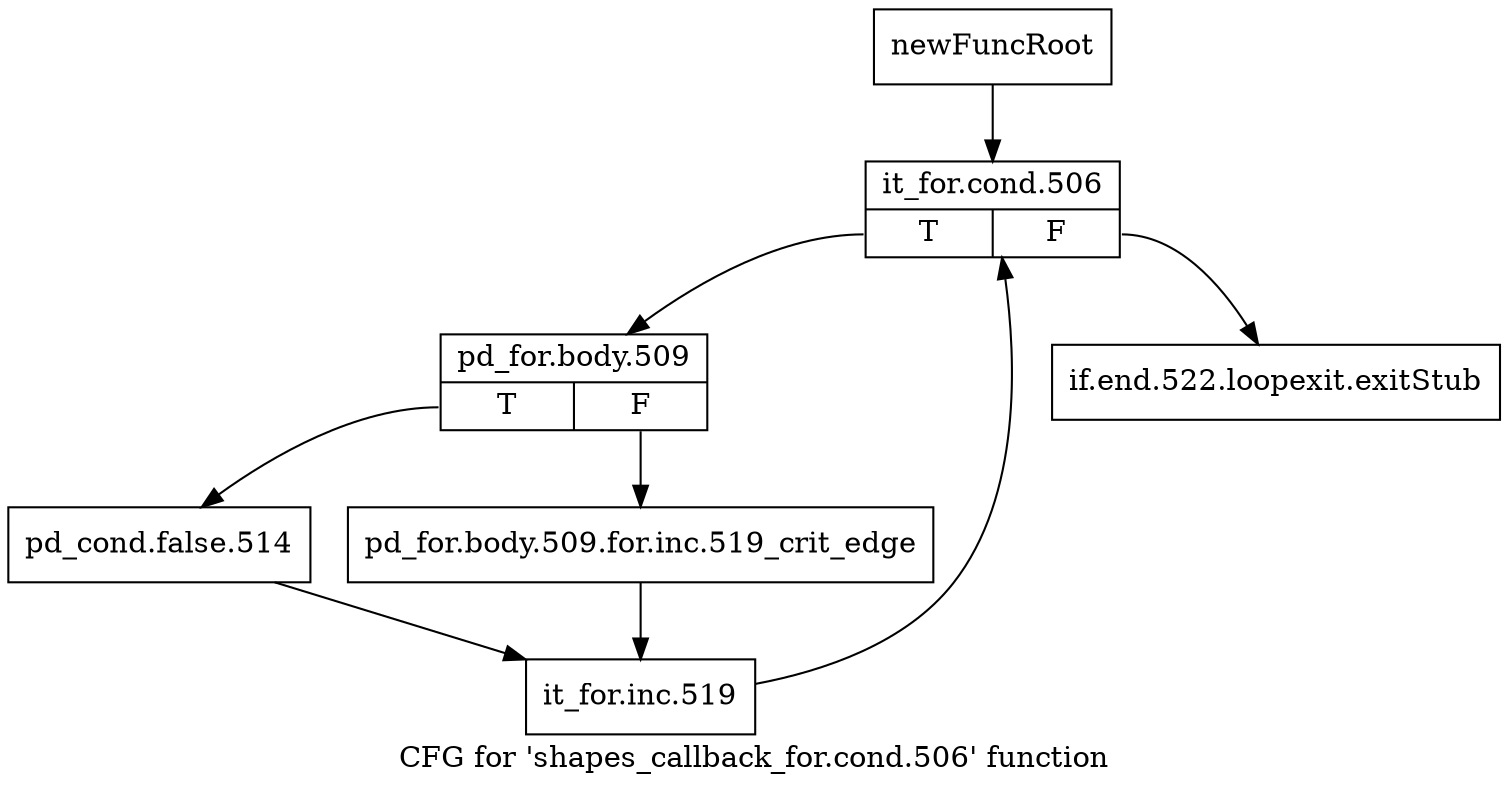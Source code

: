 digraph "CFG for 'shapes_callback_for.cond.506' function" {
	label="CFG for 'shapes_callback_for.cond.506' function";

	Node0x4563040 [shape=record,label="{newFuncRoot}"];
	Node0x4563040 -> Node0x45630e0;
	Node0x4563090 [shape=record,label="{if.end.522.loopexit.exitStub}"];
	Node0x45630e0 [shape=record,label="{it_for.cond.506|{<s0>T|<s1>F}}"];
	Node0x45630e0:s0 -> Node0x4563130;
	Node0x45630e0:s1 -> Node0x4563090;
	Node0x4563130 [shape=record,label="{pd_for.body.509|{<s0>T|<s1>F}}"];
	Node0x4563130:s0 -> Node0x45631d0;
	Node0x4563130:s1 -> Node0x4563180;
	Node0x4563180 [shape=record,label="{pd_for.body.509.for.inc.519_crit_edge}"];
	Node0x4563180 -> Node0x4563220;
	Node0x45631d0 [shape=record,label="{pd_cond.false.514}"];
	Node0x45631d0 -> Node0x4563220;
	Node0x4563220 [shape=record,label="{it_for.inc.519}"];
	Node0x4563220 -> Node0x45630e0;
}
